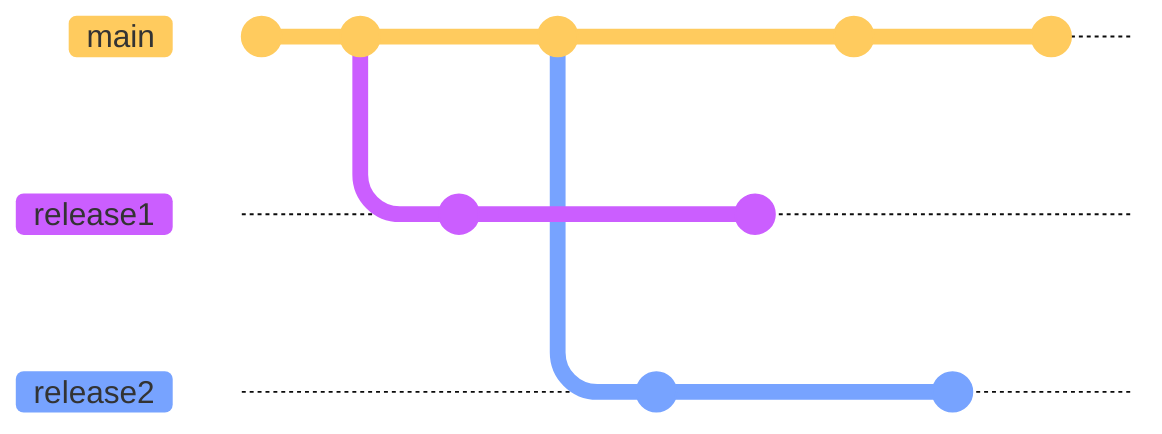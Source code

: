 %%{init: {
    'theme': 'base',
    'gitGraph': {
        'showCommitLabel': false,
        'mainBranchName': 'main'
    }
}}%%
gitGraph LR:
    commit
    commit
    branch release1
    checkout release1
    commit
    checkout main
    commit
    branch release2
    checkout release2
    commit
    checkout release1
    commit
    checkout main
    commit
    checkout release2
    commit
    checkout main
    commit